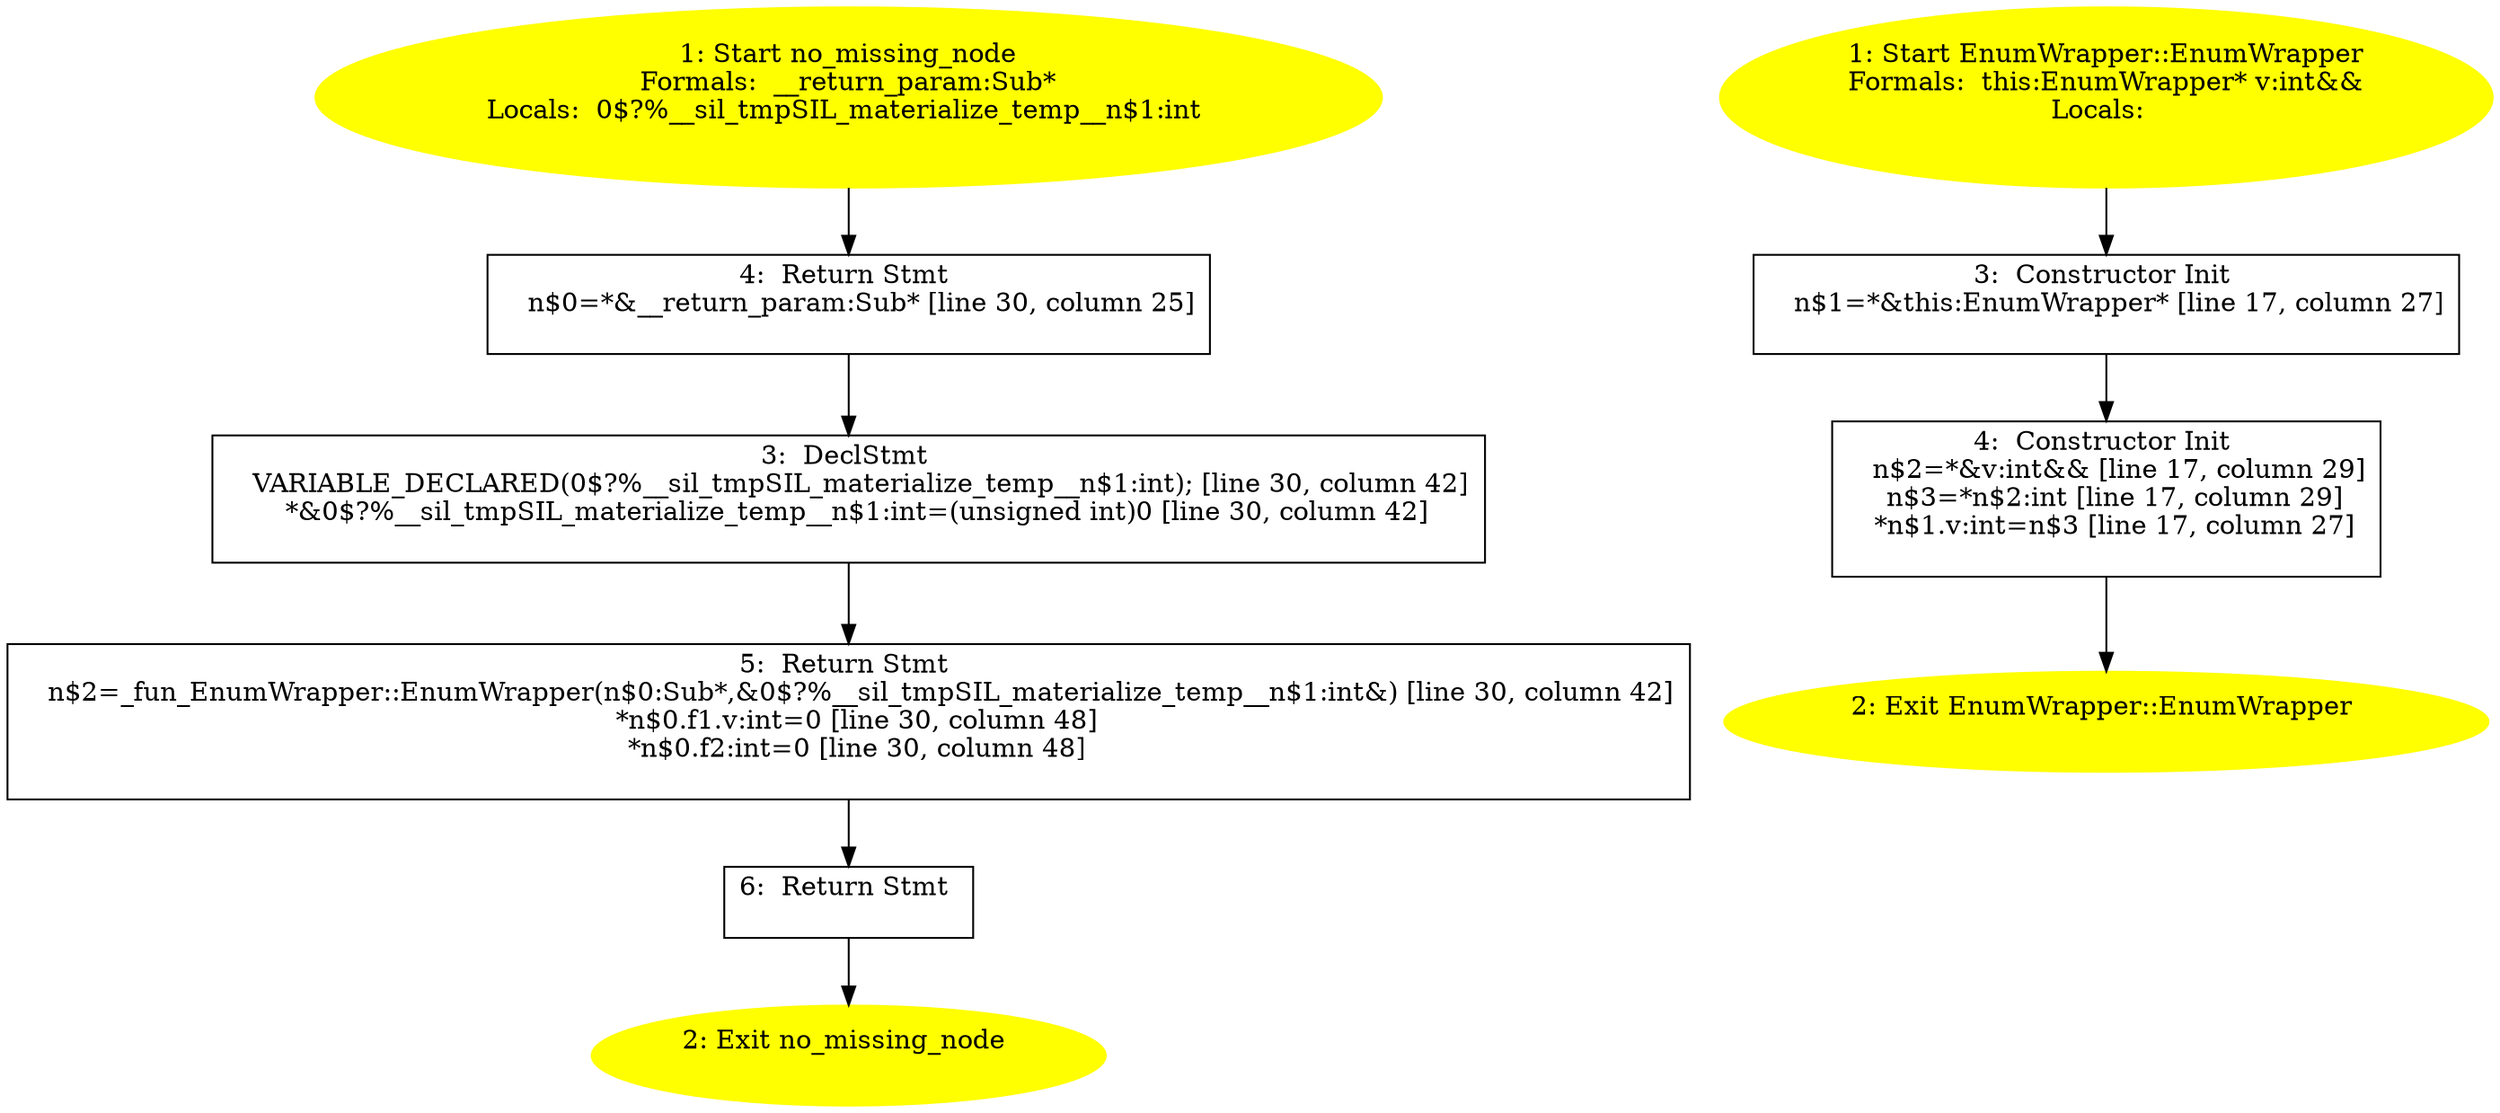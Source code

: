 /* @generated */
digraph cfg {
"no_missing_node(class Sub)#286112514955136003.8843aaec68040db1eb8de92baa3f966d_1" [label="1: Start no_missing_node\nFormals:  __return_param:Sub*\nLocals:  0$?%__sil_tmpSIL_materialize_temp__n$1:int \n  " color=yellow style=filled]
	

	 "no_missing_node(class Sub)#286112514955136003.8843aaec68040db1eb8de92baa3f966d_1" -> "no_missing_node(class Sub)#286112514955136003.8843aaec68040db1eb8de92baa3f966d_4" ;
"no_missing_node(class Sub)#286112514955136003.8843aaec68040db1eb8de92baa3f966d_2" [label="2: Exit no_missing_node \n  " color=yellow style=filled]
	

"no_missing_node(class Sub)#286112514955136003.8843aaec68040db1eb8de92baa3f966d_3" [label="3:  DeclStmt \n   VARIABLE_DECLARED(0$?%__sil_tmpSIL_materialize_temp__n$1:int); [line 30, column 42]\n  *&0$?%__sil_tmpSIL_materialize_temp__n$1:int=(unsigned int)0 [line 30, column 42]\n " shape="box"]
	

	 "no_missing_node(class Sub)#286112514955136003.8843aaec68040db1eb8de92baa3f966d_3" -> "no_missing_node(class Sub)#286112514955136003.8843aaec68040db1eb8de92baa3f966d_5" ;
"no_missing_node(class Sub)#286112514955136003.8843aaec68040db1eb8de92baa3f966d_4" [label="4:  Return Stmt \n   n$0=*&__return_param:Sub* [line 30, column 25]\n " shape="box"]
	

	 "no_missing_node(class Sub)#286112514955136003.8843aaec68040db1eb8de92baa3f966d_4" -> "no_missing_node(class Sub)#286112514955136003.8843aaec68040db1eb8de92baa3f966d_3" ;
"no_missing_node(class Sub)#286112514955136003.8843aaec68040db1eb8de92baa3f966d_5" [label="5:  Return Stmt \n   n$2=_fun_EnumWrapper::EnumWrapper(n$0:Sub*,&0$?%__sil_tmpSIL_materialize_temp__n$1:int&) [line 30, column 42]\n  *n$0.f1.v:int=0 [line 30, column 48]\n  *n$0.f2:int=0 [line 30, column 48]\n " shape="box"]
	

	 "no_missing_node(class Sub)#286112514955136003.8843aaec68040db1eb8de92baa3f966d_5" -> "no_missing_node(class Sub)#286112514955136003.8843aaec68040db1eb8de92baa3f966d_6" ;
"no_missing_node(class Sub)#286112514955136003.8843aaec68040db1eb8de92baa3f966d_6" [label="6:  Return Stmt \n  " shape="box"]
	

	 "no_missing_node(class Sub)#286112514955136003.8843aaec68040db1eb8de92baa3f966d_6" -> "no_missing_node(class Sub)#286112514955136003.8843aaec68040db1eb8de92baa3f966d_2" ;
"EnumWrapper#EnumWrapper#{}5449733473115967278.721cef8a6563825098670bb66fb6663b_1" [label="1: Start EnumWrapper::EnumWrapper\nFormals:  this:EnumWrapper* v:int&&\nLocals:  \n  " color=yellow style=filled]
	

	 "EnumWrapper#EnumWrapper#{}5449733473115967278.721cef8a6563825098670bb66fb6663b_1" -> "EnumWrapper#EnumWrapper#{}5449733473115967278.721cef8a6563825098670bb66fb6663b_3" ;
"EnumWrapper#EnumWrapper#{}5449733473115967278.721cef8a6563825098670bb66fb6663b_2" [label="2: Exit EnumWrapper::EnumWrapper \n  " color=yellow style=filled]
	

"EnumWrapper#EnumWrapper#{}5449733473115967278.721cef8a6563825098670bb66fb6663b_3" [label="3:  Constructor Init \n   n$1=*&this:EnumWrapper* [line 17, column 27]\n " shape="box"]
	

	 "EnumWrapper#EnumWrapper#{}5449733473115967278.721cef8a6563825098670bb66fb6663b_3" -> "EnumWrapper#EnumWrapper#{}5449733473115967278.721cef8a6563825098670bb66fb6663b_4" ;
"EnumWrapper#EnumWrapper#{}5449733473115967278.721cef8a6563825098670bb66fb6663b_4" [label="4:  Constructor Init \n   n$2=*&v:int&& [line 17, column 29]\n  n$3=*n$2:int [line 17, column 29]\n  *n$1.v:int=n$3 [line 17, column 27]\n " shape="box"]
	

	 "EnumWrapper#EnumWrapper#{}5449733473115967278.721cef8a6563825098670bb66fb6663b_4" -> "EnumWrapper#EnumWrapper#{}5449733473115967278.721cef8a6563825098670bb66fb6663b_2" ;
}
